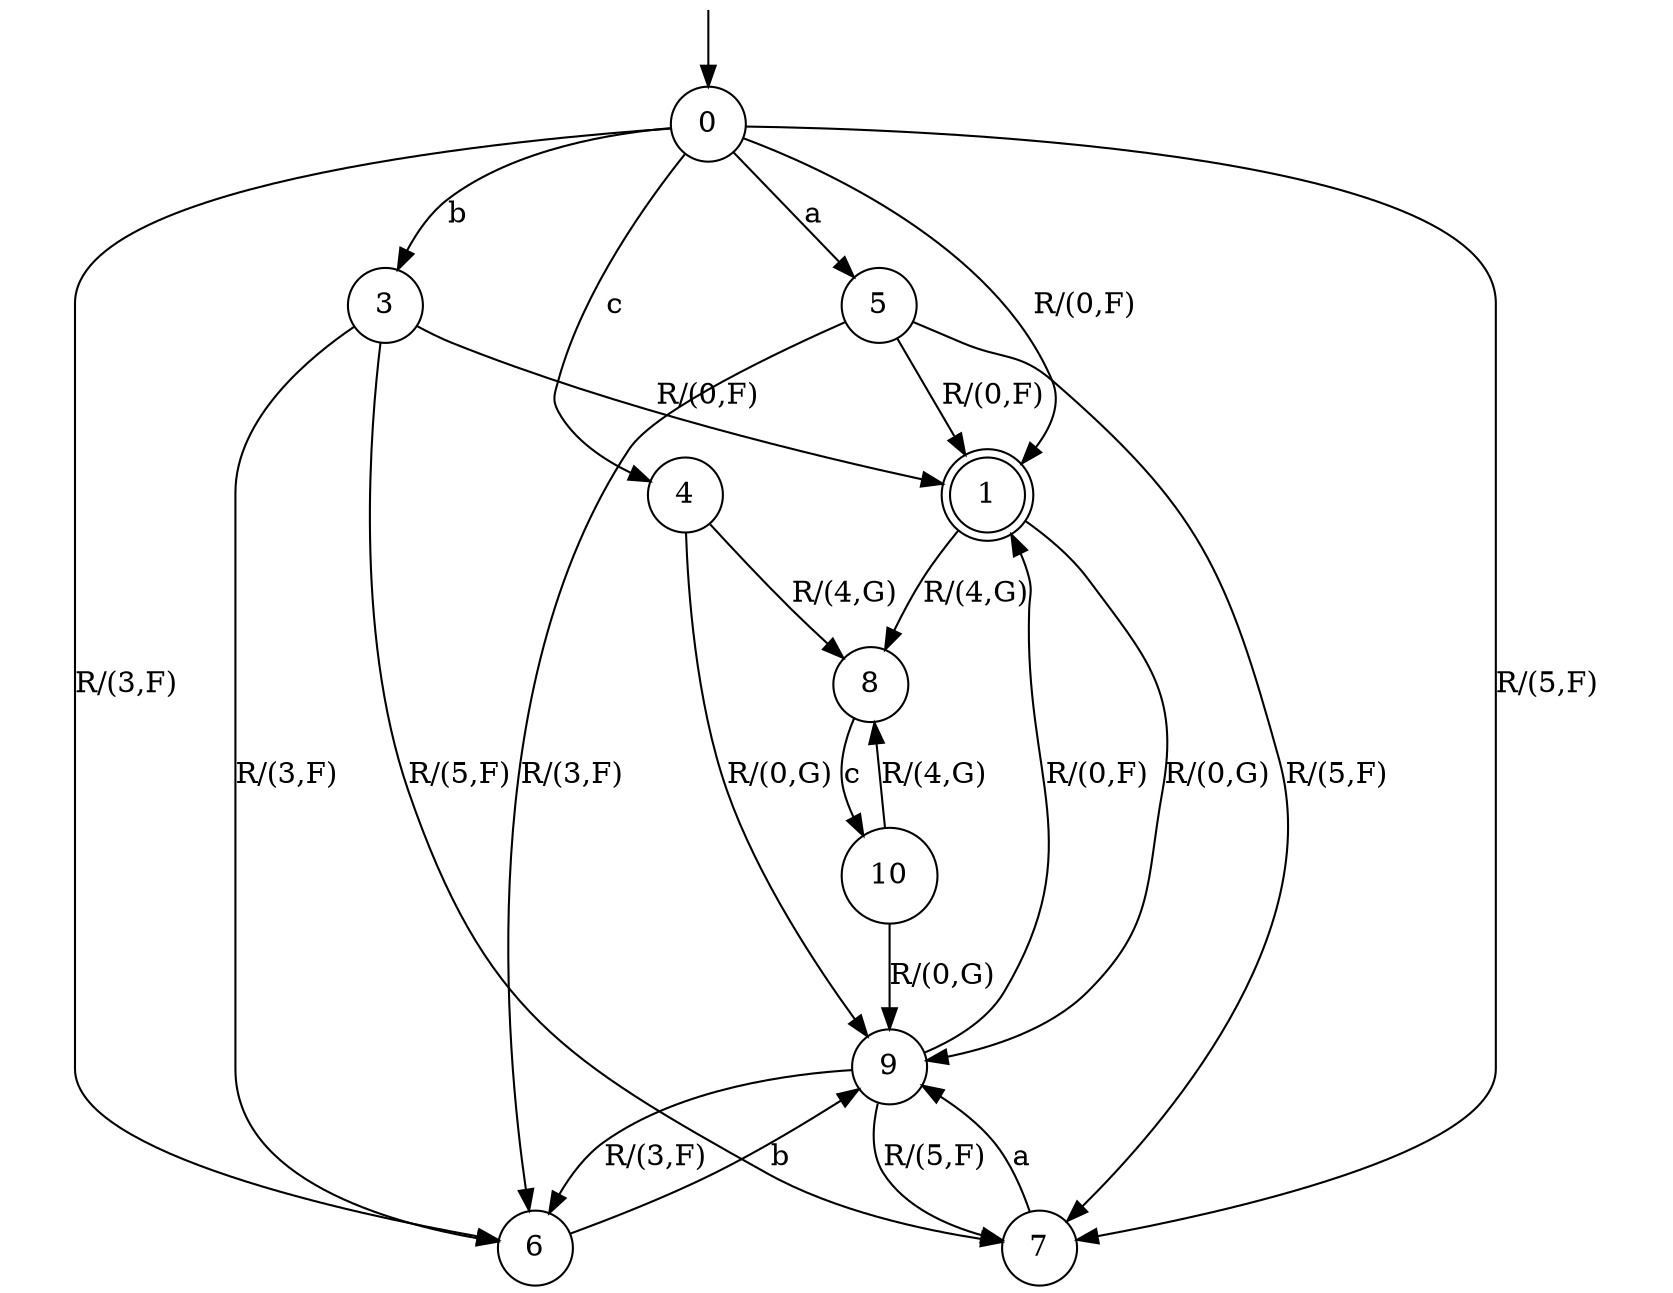 digraph g {
margin=0;
pad="0.5,0.05";

	s0 [shape="circle" label="0"];
	s1 [shape="doublecircle" label="1"];
	s3 [shape="circle" label="3"];
	s4 [shape="circle" label="4"];
	s5 [shape="circle" label="5"];
	s6 [shape="circle" label="6"];
	s7 [shape="circle" label="7"];
	s8 [shape="circle" label="8"];
	s9 [shape="circle" label="9"];
	s10 [shape="circle" label="10"];
	s0 -> s5 [label="a"];
	s0 -> s3 [label="b"];
	s0 -> s4 [label="c"];
	s0 -> s1 [label="R/(0,F)"];
	s0 -> s6 [label="R/(3,F)"];
	s0 -> s7 [label="R/(5,F)"];
	s1 -> s9 [label="R/(0,G)"];
	s1 -> s8 [label="R/(4,G)"];
	s3 -> s1 [label="R/(0,F)"];
	s3 -> s6 [label="R/(3,F)"];
	s3 -> s7 [label="R/(5,F)"];
	s4 -> s9 [label="R/(0,G)"];
	s4 -> s8 [label="R/(4,G)"];
	s5 -> s1 [label="R/(0,F)"];
	s5 -> s6 [label="R/(3,F)"];
	s5 -> s7 [label="R/(5,F)"];
	s6 -> s9 [label="b"];
	s7 -> s9 [label="a"];
	s8 -> s10 [label="c"];
	s9 -> s1 [label="R/(0,F)"];
	s9 -> s6 [label="R/(3,F)"];
	s9 -> s7 [label="R/(5,F)"];
	s10 -> s9 [label="R/(0,G)"];
	s10 -> s8 [label="R/(4,G)"];

__start0 [label="" shape="none" width="0" height="0"];
__start0 -> s0;
}
